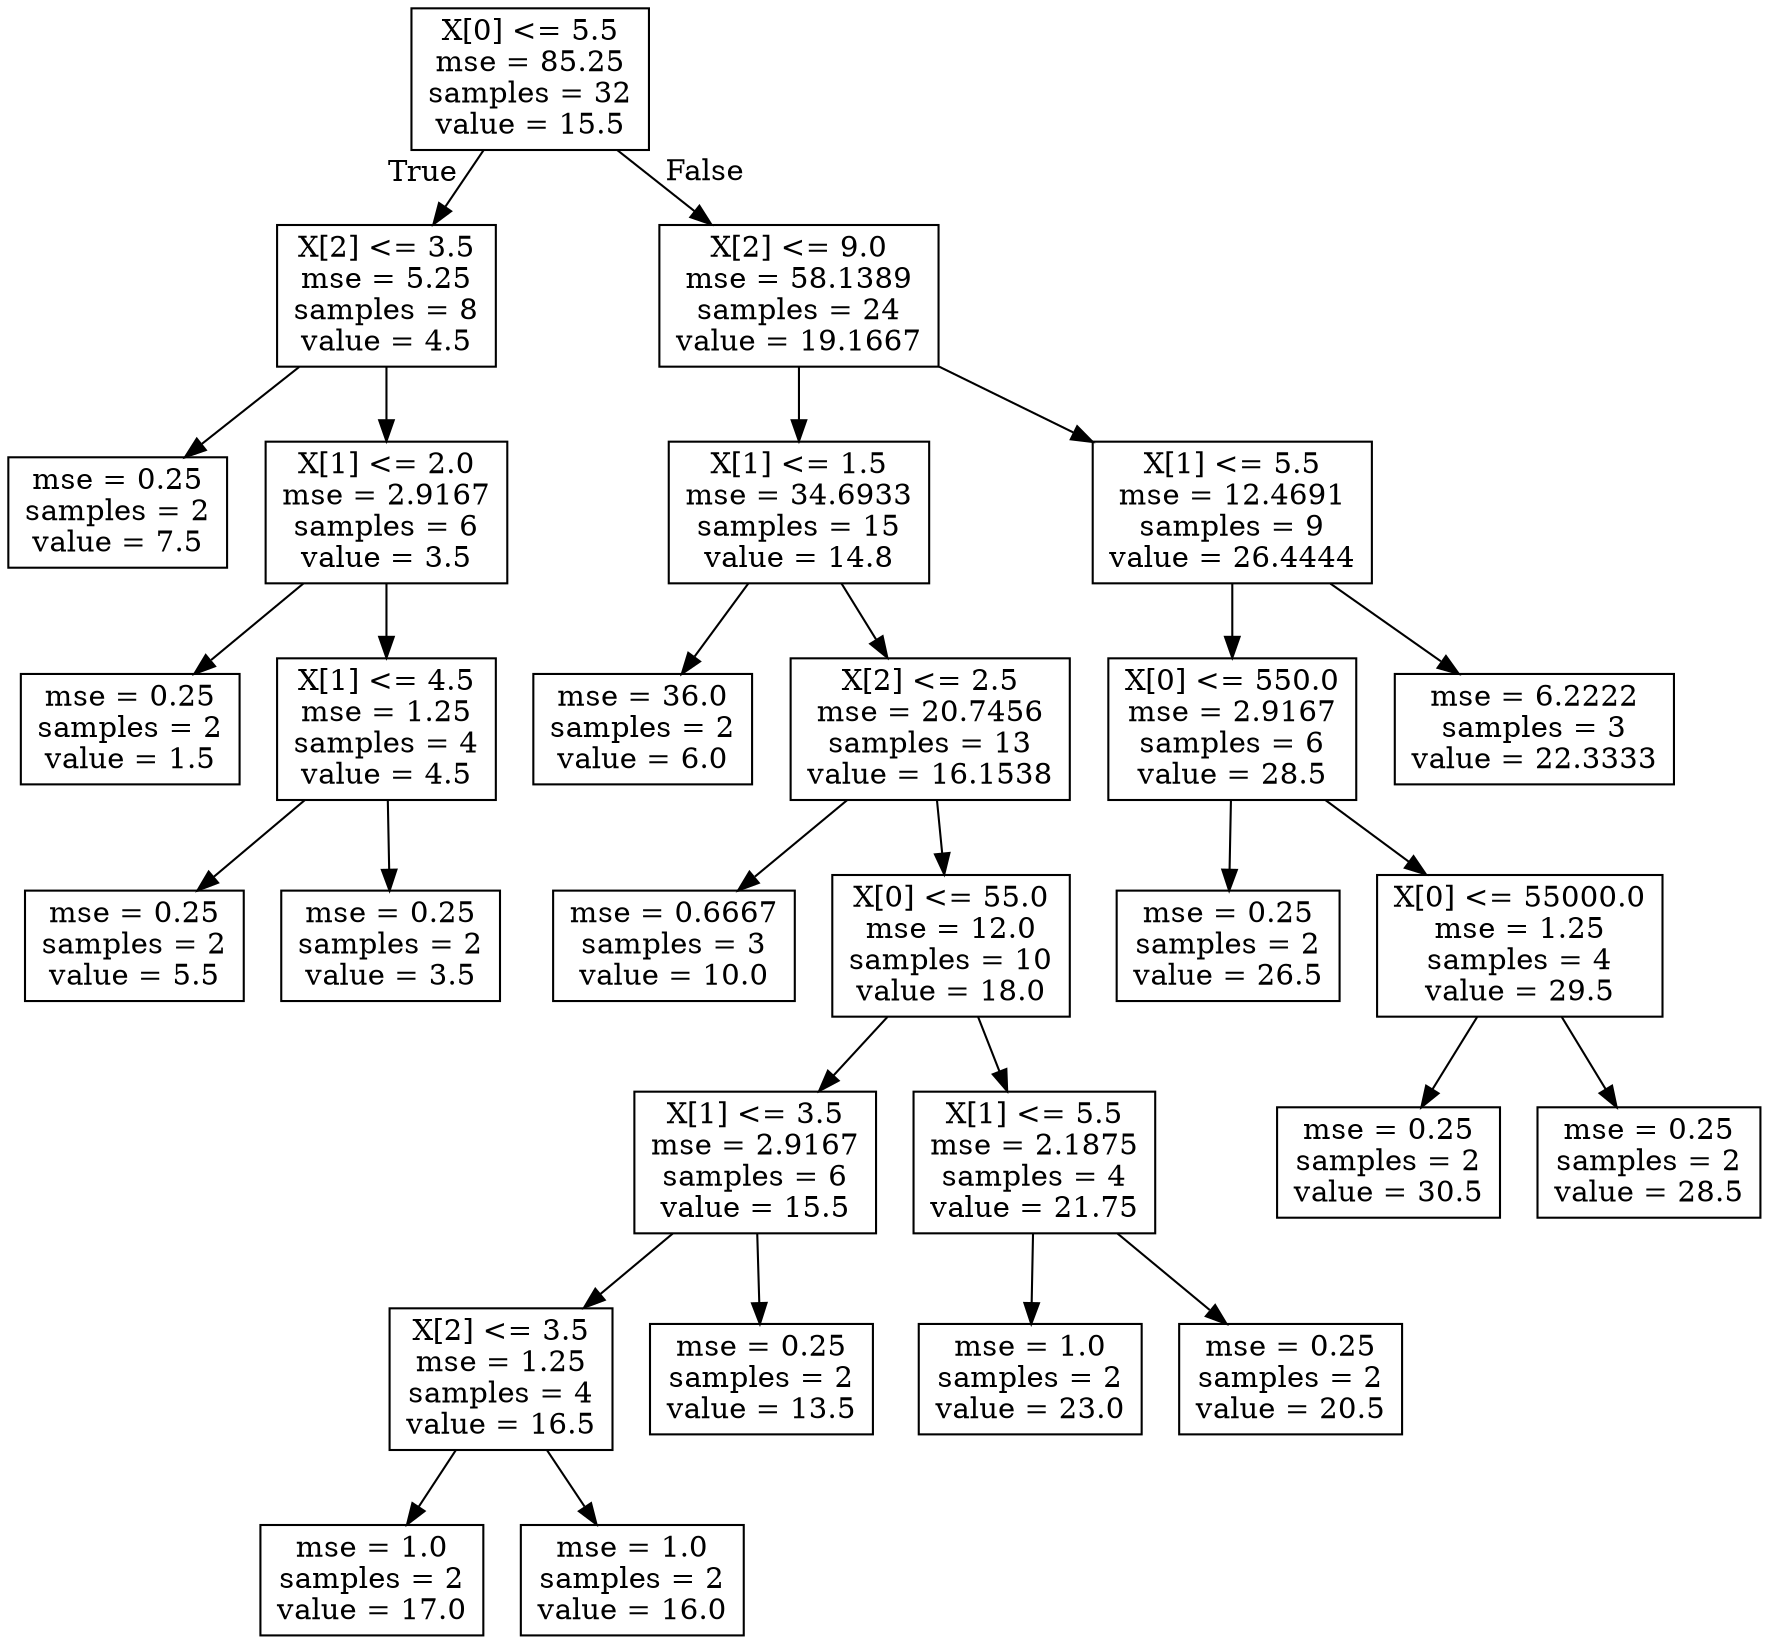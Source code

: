 digraph Tree {
node [shape=box] ;
0 [label="X[0] <= 5.5\nmse = 85.25\nsamples = 32\nvalue = 15.5"] ;
1 [label="X[2] <= 3.5\nmse = 5.25\nsamples = 8\nvalue = 4.5"] ;
0 -> 1 [labeldistance=2.5, labelangle=45, headlabel="True"] ;
2 [label="mse = 0.25\nsamples = 2\nvalue = 7.5"] ;
1 -> 2 ;
3 [label="X[1] <= 2.0\nmse = 2.9167\nsamples = 6\nvalue = 3.5"] ;
1 -> 3 ;
4 [label="mse = 0.25\nsamples = 2\nvalue = 1.5"] ;
3 -> 4 ;
5 [label="X[1] <= 4.5\nmse = 1.25\nsamples = 4\nvalue = 4.5"] ;
3 -> 5 ;
6 [label="mse = 0.25\nsamples = 2\nvalue = 5.5"] ;
5 -> 6 ;
7 [label="mse = 0.25\nsamples = 2\nvalue = 3.5"] ;
5 -> 7 ;
8 [label="X[2] <= 9.0\nmse = 58.1389\nsamples = 24\nvalue = 19.1667"] ;
0 -> 8 [labeldistance=2.5, labelangle=-45, headlabel="False"] ;
9 [label="X[1] <= 1.5\nmse = 34.6933\nsamples = 15\nvalue = 14.8"] ;
8 -> 9 ;
10 [label="mse = 36.0\nsamples = 2\nvalue = 6.0"] ;
9 -> 10 ;
11 [label="X[2] <= 2.5\nmse = 20.7456\nsamples = 13\nvalue = 16.1538"] ;
9 -> 11 ;
12 [label="mse = 0.6667\nsamples = 3\nvalue = 10.0"] ;
11 -> 12 ;
13 [label="X[0] <= 55.0\nmse = 12.0\nsamples = 10\nvalue = 18.0"] ;
11 -> 13 ;
14 [label="X[1] <= 3.5\nmse = 2.9167\nsamples = 6\nvalue = 15.5"] ;
13 -> 14 ;
15 [label="X[2] <= 3.5\nmse = 1.25\nsamples = 4\nvalue = 16.5"] ;
14 -> 15 ;
16 [label="mse = 1.0\nsamples = 2\nvalue = 17.0"] ;
15 -> 16 ;
17 [label="mse = 1.0\nsamples = 2\nvalue = 16.0"] ;
15 -> 17 ;
18 [label="mse = 0.25\nsamples = 2\nvalue = 13.5"] ;
14 -> 18 ;
19 [label="X[1] <= 5.5\nmse = 2.1875\nsamples = 4\nvalue = 21.75"] ;
13 -> 19 ;
20 [label="mse = 1.0\nsamples = 2\nvalue = 23.0"] ;
19 -> 20 ;
21 [label="mse = 0.25\nsamples = 2\nvalue = 20.5"] ;
19 -> 21 ;
22 [label="X[1] <= 5.5\nmse = 12.4691\nsamples = 9\nvalue = 26.4444"] ;
8 -> 22 ;
23 [label="X[0] <= 550.0\nmse = 2.9167\nsamples = 6\nvalue = 28.5"] ;
22 -> 23 ;
24 [label="mse = 0.25\nsamples = 2\nvalue = 26.5"] ;
23 -> 24 ;
25 [label="X[0] <= 55000.0\nmse = 1.25\nsamples = 4\nvalue = 29.5"] ;
23 -> 25 ;
26 [label="mse = 0.25\nsamples = 2\nvalue = 30.5"] ;
25 -> 26 ;
27 [label="mse = 0.25\nsamples = 2\nvalue = 28.5"] ;
25 -> 27 ;
28 [label="mse = 6.2222\nsamples = 3\nvalue = 22.3333"] ;
22 -> 28 ;
}
